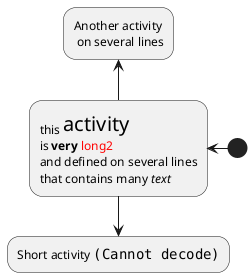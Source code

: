 @startuml
'定义活动时可以用 \n 来定义跨越多行的描述。
'还可以用 as 关键字给活动起一个短的别名。这个别名可以在接下来的图示定义中使用。
(*) -left-> "this <size:20>activity</size>
is <b>very</b> <color:red>long2</color>
and defined on several lines
that contains many <i>text</i>" as A1

-up-> "Another activity\n on several lines"

A1 --> "Short activity <img:test2.png>"
@enduml